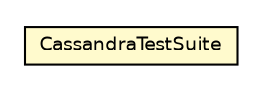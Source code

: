#!/usr/local/bin/dot
#
# Class diagram 
# Generated by UmlGraph version 4.6 (http://www.spinellis.gr/sw/umlgraph)
#

digraph G {
	edge [fontname="Helvetica",fontsize=10,labelfontname="Helvetica",labelfontsize=10];
	node [fontname="Helvetica",fontsize=10,shape=plaintext];
	// org.synchronoss.cpo.cassandra.CassandraTestSuite
	c3385 [label=<<table border="0" cellborder="1" cellspacing="0" cellpadding="2" port="p" bgcolor="lemonChiffon" href="./CassandraTestSuite.html">
		<tr><td><table border="0" cellspacing="0" cellpadding="1">
			<tr><td> CassandraTestSuite </td></tr>
		</table></td></tr>
		</table>>, fontname="Helvetica", fontcolor="black", fontsize=9.0];
}

